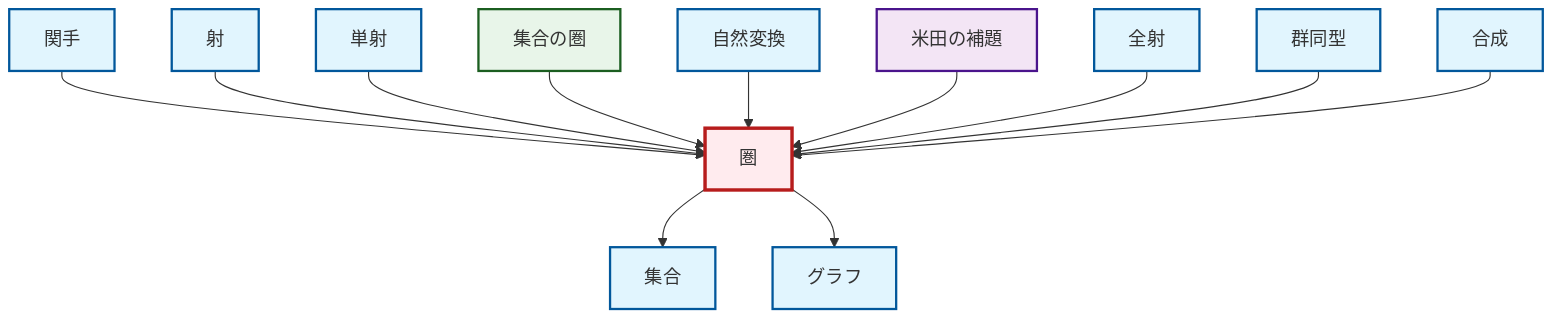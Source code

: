 graph TD
    classDef definition fill:#e1f5fe,stroke:#01579b,stroke-width:2px
    classDef theorem fill:#f3e5f5,stroke:#4a148c,stroke-width:2px
    classDef axiom fill:#fff3e0,stroke:#e65100,stroke-width:2px
    classDef example fill:#e8f5e9,stroke:#1b5e20,stroke-width:2px
    classDef current fill:#ffebee,stroke:#b71c1c,stroke-width:3px
    def-composition["合成"]:::definition
    ex-set-category["集合の圏"]:::example
    thm-yoneda["米田の補題"]:::theorem
    def-morphism["射"]:::definition
    def-functor["関手"]:::definition
    def-monomorphism["単射"]:::definition
    def-isomorphism["群同型"]:::definition
    def-category["圏"]:::definition
    def-set["集合"]:::definition
    def-natural-transformation["自然変換"]:::definition
    def-epimorphism["全射"]:::definition
    def-graph["グラフ"]:::definition
    def-functor --> def-category
    def-morphism --> def-category
    def-monomorphism --> def-category
    ex-set-category --> def-category
    def-natural-transformation --> def-category
    thm-yoneda --> def-category
    def-epimorphism --> def-category
    def-category --> def-set
    def-category --> def-graph
    def-isomorphism --> def-category
    def-composition --> def-category
    class def-category current